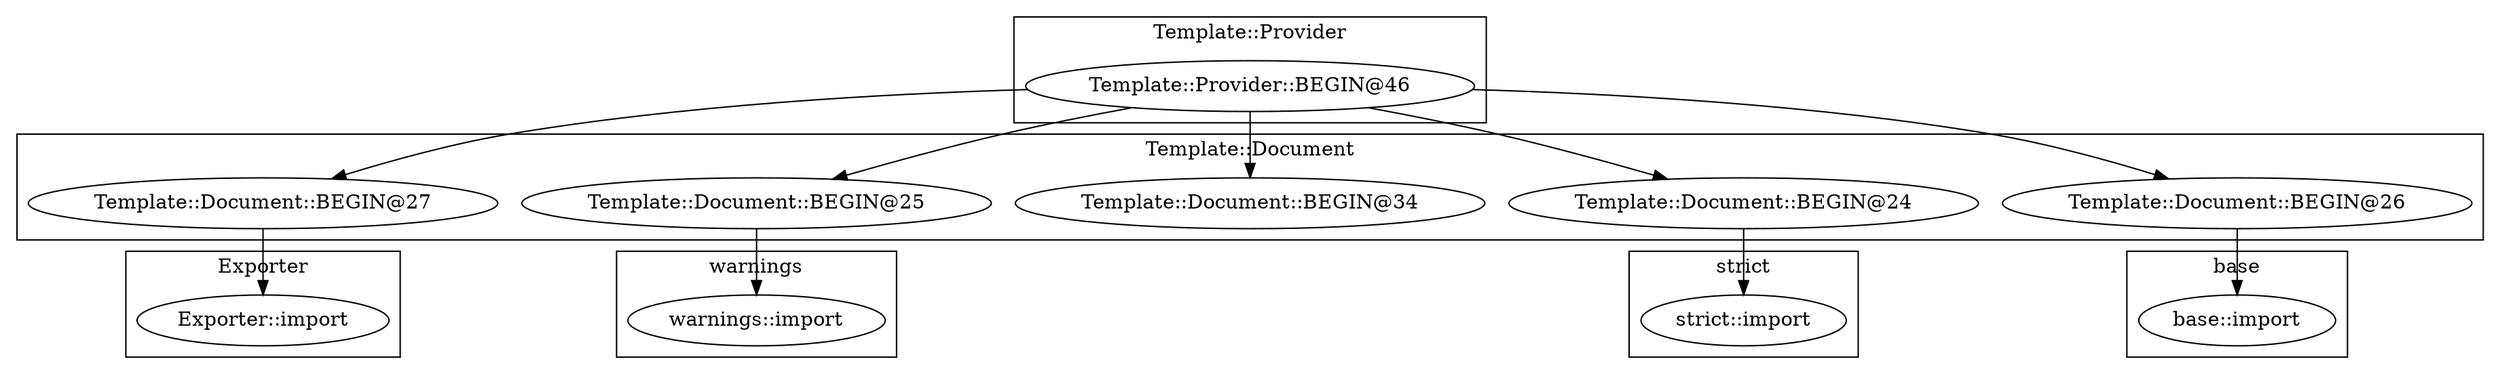 digraph {
graph [overlap=false]
subgraph cluster_Template_Document {
	label="Template::Document";
	"Template::Document::BEGIN@27";
	"Template::Document::BEGIN@25";
	"Template::Document::BEGIN@34";
	"Template::Document::BEGIN@24";
	"Template::Document::BEGIN@26";
}
subgraph cluster_warnings {
	label="warnings";
	"warnings::import";
}
subgraph cluster_Template_Provider {
	label="Template::Provider";
	"Template::Provider::BEGIN@46";
}
subgraph cluster_base {
	label="base";
	"base::import";
}
subgraph cluster_Exporter {
	label="Exporter";
	"Exporter::import";
}
subgraph cluster_strict {
	label="strict";
	"strict::import";
}
"Template::Provider::BEGIN@46" -> "Template::Document::BEGIN@34";
"Template::Document::BEGIN@24" -> "strict::import";
"Template::Provider::BEGIN@46" -> "Template::Document::BEGIN@25";
"Template::Provider::BEGIN@46" -> "Template::Document::BEGIN@26";
"Template::Document::BEGIN@27" -> "Exporter::import";
"Template::Document::BEGIN@26" -> "base::import";
"Template::Document::BEGIN@25" -> "warnings::import";
"Template::Provider::BEGIN@46" -> "Template::Document::BEGIN@27";
"Template::Provider::BEGIN@46" -> "Template::Document::BEGIN@24";
}
